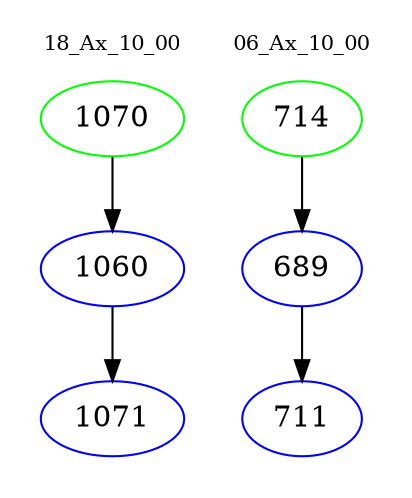 digraph{
subgraph cluster_0 {
color = white
label = "18_Ax_10_00";
fontsize=10;
T0_1070 [label="1070", color="green"]
T0_1070 -> T0_1060 [color="black"]
T0_1060 [label="1060", color="blue"]
T0_1060 -> T0_1071 [color="black"]
T0_1071 [label="1071", color="blue"]
}
subgraph cluster_1 {
color = white
label = "06_Ax_10_00";
fontsize=10;
T1_714 [label="714", color="green"]
T1_714 -> T1_689 [color="black"]
T1_689 [label="689", color="blue"]
T1_689 -> T1_711 [color="black"]
T1_711 [label="711", color="blue"]
}
}

